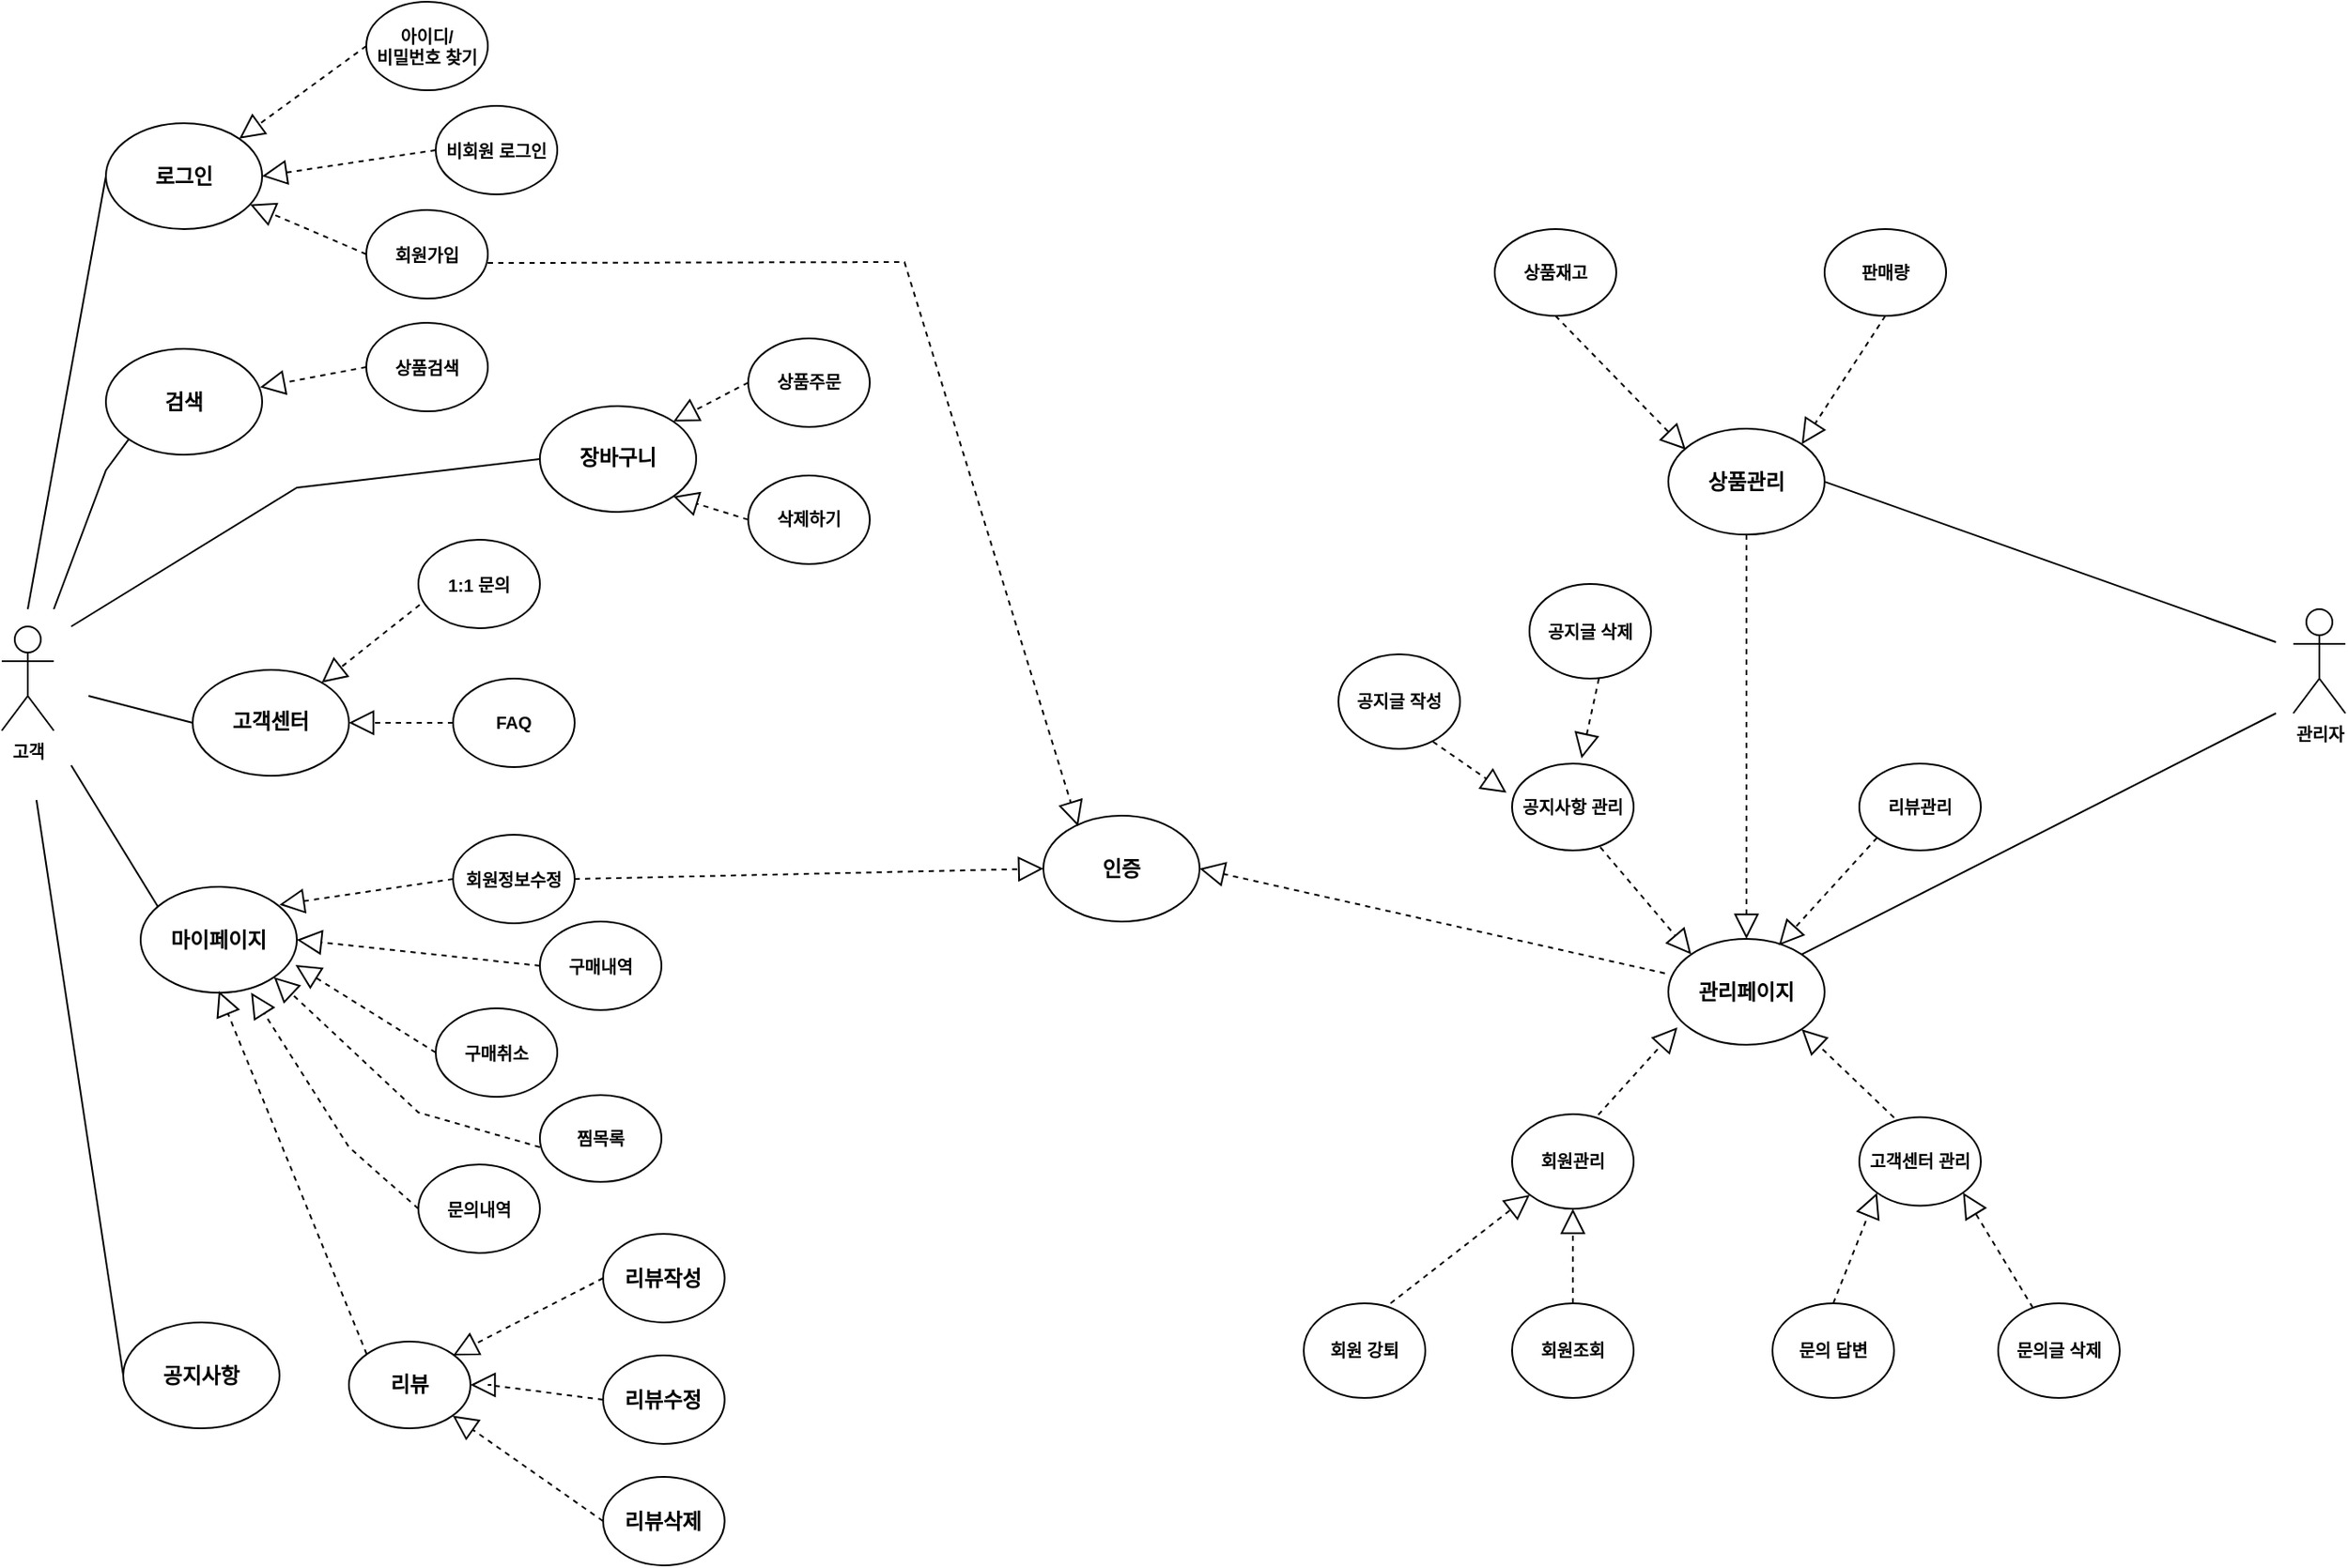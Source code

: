 <mxfile version="15.6.8" type="github">
  <diagram id="B6r3BOdKS04X0gsQsjvU" name="Page-1">
    <mxGraphModel dx="1550" dy="867" grid="1" gridSize="10" guides="1" tooltips="1" connect="1" arrows="1" fold="1" page="1" pageScale="1" pageWidth="1390" pageHeight="980" math="0" shadow="0">
      <root>
        <mxCell id="0" />
        <mxCell id="1" parent="0" />
        <mxCell id="a5ZnZFO5k9ZY8b-LJ0SS-1" value="&lt;b&gt;로그인&lt;/b&gt;" style="ellipse;whiteSpace=wrap;html=1;" vertex="1" parent="1">
          <mxGeometry x="80" y="130" width="90" height="61" as="geometry" />
        </mxCell>
        <mxCell id="a5ZnZFO5k9ZY8b-LJ0SS-3" value="&lt;b&gt;검색&lt;/b&gt;" style="ellipse;whiteSpace=wrap;html=1;" vertex="1" parent="1">
          <mxGeometry x="80" y="260" width="90" height="61" as="geometry" />
        </mxCell>
        <mxCell id="a5ZnZFO5k9ZY8b-LJ0SS-4" value="장바구니" style="ellipse;whiteSpace=wrap;html=1;fontStyle=1" vertex="1" parent="1">
          <mxGeometry x="330" y="292.96" width="90" height="61" as="geometry" />
        </mxCell>
        <mxCell id="a5ZnZFO5k9ZY8b-LJ0SS-5" value="리뷰" style="ellipse;whiteSpace=wrap;html=1;fontStyle=1" vertex="1" parent="1">
          <mxGeometry x="220" y="832" width="70" height="50" as="geometry" />
        </mxCell>
        <mxCell id="a5ZnZFO5k9ZY8b-LJ0SS-6" value="고객센터" style="ellipse;whiteSpace=wrap;html=1;fontStyle=1" vertex="1" parent="1">
          <mxGeometry x="130" y="444.96" width="90" height="61" as="geometry" />
        </mxCell>
        <mxCell id="a5ZnZFO5k9ZY8b-LJ0SS-10" value="" style="endArrow=none;html=1;rounded=0;entryX=0;entryY=1;entryDx=0;entryDy=0;" edge="1" parent="1" target="a5ZnZFO5k9ZY8b-LJ0SS-3">
          <mxGeometry width="50" height="50" relative="1" as="geometry">
            <mxPoint x="50" y="410" as="sourcePoint" />
            <mxPoint x="130" y="270" as="targetPoint" />
            <Array as="points">
              <mxPoint x="80" y="330" />
            </Array>
          </mxGeometry>
        </mxCell>
        <mxCell id="a5ZnZFO5k9ZY8b-LJ0SS-11" value="" style="endArrow=none;html=1;rounded=0;entryX=0;entryY=0.5;entryDx=0;entryDy=0;" edge="1" parent="1" target="a5ZnZFO5k9ZY8b-LJ0SS-4">
          <mxGeometry width="50" height="50" relative="1" as="geometry">
            <mxPoint x="60" y="420" as="sourcePoint" />
            <mxPoint x="190" y="550" as="targetPoint" />
            <Array as="points">
              <mxPoint x="190" y="340" />
            </Array>
          </mxGeometry>
        </mxCell>
        <mxCell id="a5ZnZFO5k9ZY8b-LJ0SS-13" value="" style="endArrow=none;html=1;rounded=0;entryX=0;entryY=0.5;entryDx=0;entryDy=0;" edge="1" parent="1" target="a5ZnZFO5k9ZY8b-LJ0SS-6">
          <mxGeometry width="50" height="50" relative="1" as="geometry">
            <mxPoint x="70" y="460" as="sourcePoint" />
            <mxPoint x="-10" y="454.96" as="targetPoint" />
            <Array as="points" />
          </mxGeometry>
        </mxCell>
        <mxCell id="a5ZnZFO5k9ZY8b-LJ0SS-14" value="" style="endArrow=none;html=1;rounded=0;entryX=0;entryY=0.5;entryDx=0;entryDy=0;" edge="1" parent="1" target="a5ZnZFO5k9ZY8b-LJ0SS-1">
          <mxGeometry width="50" height="50" relative="1" as="geometry">
            <mxPoint x="35" y="410" as="sourcePoint" />
            <mxPoint x="190" y="350" as="targetPoint" />
          </mxGeometry>
        </mxCell>
        <mxCell id="a5ZnZFO5k9ZY8b-LJ0SS-16" value="아이디/&lt;br style=&quot;font-size: 10px;&quot;&gt;비밀번호 찾기" style="ellipse;whiteSpace=wrap;html=1;fontStyle=1;fontSize=10;" vertex="1" parent="1">
          <mxGeometry x="230" y="60" width="70" height="51" as="geometry" />
        </mxCell>
        <mxCell id="a5ZnZFO5k9ZY8b-LJ0SS-17" value="비회원 로그인" style="ellipse;whiteSpace=wrap;html=1;fontStyle=1;fontSize=10;" vertex="1" parent="1">
          <mxGeometry x="270" y="120" width="70" height="51" as="geometry" />
        </mxCell>
        <mxCell id="a5ZnZFO5k9ZY8b-LJ0SS-20" value="" style="endArrow=block;dashed=1;endFill=0;endSize=12;html=1;rounded=0;exitX=0;exitY=0.5;exitDx=0;exitDy=0;entryX=1;entryY=0;entryDx=0;entryDy=0;" edge="1" parent="1" source="a5ZnZFO5k9ZY8b-LJ0SS-16" target="a5ZnZFO5k9ZY8b-LJ0SS-1">
          <mxGeometry width="160" relative="1" as="geometry">
            <mxPoint x="90" y="370" as="sourcePoint" />
            <mxPoint x="250" y="370" as="targetPoint" />
          </mxGeometry>
        </mxCell>
        <mxCell id="a5ZnZFO5k9ZY8b-LJ0SS-21" value="" style="endArrow=block;dashed=1;endFill=0;endSize=12;html=1;rounded=0;exitX=0;exitY=0.5;exitDx=0;exitDy=0;entryX=1;entryY=0.5;entryDx=0;entryDy=0;" edge="1" parent="1" source="a5ZnZFO5k9ZY8b-LJ0SS-17" target="a5ZnZFO5k9ZY8b-LJ0SS-1">
          <mxGeometry width="160" relative="1" as="geometry">
            <mxPoint x="240" y="100" as="sourcePoint" />
            <mxPoint x="166.82" y="148.787" as="targetPoint" />
          </mxGeometry>
        </mxCell>
        <mxCell id="a5ZnZFO5k9ZY8b-LJ0SS-23" value="상품검색" style="ellipse;whiteSpace=wrap;html=1;fontStyle=1;fontSize=10;" vertex="1" parent="1">
          <mxGeometry x="230" y="245" width="70" height="51" as="geometry" />
        </mxCell>
        <mxCell id="a5ZnZFO5k9ZY8b-LJ0SS-24" value="리뷰작성" style="ellipse;whiteSpace=wrap;html=1;fontStyle=1" vertex="1" parent="1">
          <mxGeometry x="366.39" y="770" width="70" height="51" as="geometry" />
        </mxCell>
        <mxCell id="a5ZnZFO5k9ZY8b-LJ0SS-25" value="구매취소" style="ellipse;whiteSpace=wrap;html=1;fontStyle=1;fontSize=10;" vertex="1" parent="1">
          <mxGeometry x="270" y="640" width="70" height="51" as="geometry" />
        </mxCell>
        <mxCell id="a5ZnZFO5k9ZY8b-LJ0SS-28" value="" style="endArrow=none;html=1;rounded=0;entryX=0;entryY=0.5;entryDx=0;entryDy=0;startArrow=none;" edge="1" parent="1">
          <mxGeometry width="50" height="50" relative="1" as="geometry">
            <mxPoint x="110" y="581.5" as="sourcePoint" />
            <mxPoint x="110" y="581" as="targetPoint" />
          </mxGeometry>
        </mxCell>
        <mxCell id="a5ZnZFO5k9ZY8b-LJ0SS-29" value="회원정보수정" style="ellipse;whiteSpace=wrap;html=1;fontStyle=1;fontSize=10;" vertex="1" parent="1">
          <mxGeometry x="280" y="540" width="70" height="51" as="geometry" />
        </mxCell>
        <mxCell id="a5ZnZFO5k9ZY8b-LJ0SS-30" value="구매내역" style="ellipse;whiteSpace=wrap;html=1;fontStyle=1;fontSize=10;" vertex="1" parent="1">
          <mxGeometry x="330" y="590" width="70" height="51" as="geometry" />
        </mxCell>
        <mxCell id="a5ZnZFO5k9ZY8b-LJ0SS-32" style="edgeStyle=orthogonalEdgeStyle;rounded=0;orthogonalLoop=1;jettySize=auto;html=1;exitX=0.5;exitY=1;exitDx=0;exitDy=0;fontSize=10;" edge="1" parent="1" source="a5ZnZFO5k9ZY8b-LJ0SS-29" target="a5ZnZFO5k9ZY8b-LJ0SS-29">
          <mxGeometry relative="1" as="geometry" />
        </mxCell>
        <mxCell id="a5ZnZFO5k9ZY8b-LJ0SS-33" value="&lt;b&gt;고객&lt;/b&gt;" style="shape=umlActor;verticalLabelPosition=bottom;verticalAlign=top;html=1;fontSize=10;" vertex="1" parent="1">
          <mxGeometry x="20" y="420" width="30" height="60" as="geometry" />
        </mxCell>
        <mxCell id="a5ZnZFO5k9ZY8b-LJ0SS-34" value="찜목록" style="ellipse;whiteSpace=wrap;html=1;fontStyle=1;fontSize=10;" vertex="1" parent="1">
          <mxGeometry x="330" y="690" width="70" height="50" as="geometry" />
        </mxCell>
        <mxCell id="a5ZnZFO5k9ZY8b-LJ0SS-35" value="" style="endArrow=block;dashed=1;endFill=0;endSize=12;html=1;rounded=0;exitX=0;exitY=0.5;exitDx=0;exitDy=0;entryX=1;entryY=1;entryDx=0;entryDy=0;" edge="1" parent="1" target="a5ZnZFO5k9ZY8b-LJ0SS-27">
          <mxGeometry width="160" relative="1" as="geometry">
            <mxPoint x="330" y="720" as="sourcePoint" />
            <mxPoint x="204.79" y="619.597" as="targetPoint" />
            <Array as="points">
              <mxPoint x="260" y="700" />
            </Array>
          </mxGeometry>
        </mxCell>
        <mxCell id="a5ZnZFO5k9ZY8b-LJ0SS-36" value="" style="endArrow=block;dashed=1;endFill=0;endSize=12;html=1;rounded=0;exitX=0;exitY=0.5;exitDx=0;exitDy=0;entryX=0.991;entryY=0.738;entryDx=0;entryDy=0;entryPerimeter=0;" edge="1" parent="1" source="a5ZnZFO5k9ZY8b-LJ0SS-25" target="a5ZnZFO5k9ZY8b-LJ0SS-27">
          <mxGeometry width="160" relative="1" as="geometry">
            <mxPoint x="270" y="610" as="sourcePoint" />
            <mxPoint x="220" y="610" as="targetPoint" />
          </mxGeometry>
        </mxCell>
        <mxCell id="a5ZnZFO5k9ZY8b-LJ0SS-37" value="" style="endArrow=block;dashed=1;endFill=0;endSize=12;html=1;rounded=0;exitX=0;exitY=0.5;exitDx=0;exitDy=0;entryX=1;entryY=0.5;entryDx=0;entryDy=0;" edge="1" parent="1" source="a5ZnZFO5k9ZY8b-LJ0SS-30" target="a5ZnZFO5k9ZY8b-LJ0SS-27">
          <mxGeometry width="160" relative="1" as="geometry">
            <mxPoint x="280" y="599" as="sourcePoint" />
            <mxPoint x="223.24" y="598.43" as="targetPoint" />
          </mxGeometry>
        </mxCell>
        <mxCell id="a5ZnZFO5k9ZY8b-LJ0SS-38" value="" style="endArrow=block;dashed=1;endFill=0;endSize=12;html=1;rounded=0;entryX=1;entryY=0.333;entryDx=0;entryDy=0;entryPerimeter=0;exitX=0;exitY=0.5;exitDx=0;exitDy=0;" edge="1" parent="1" source="a5ZnZFO5k9ZY8b-LJ0SS-29">
          <mxGeometry width="160" relative="1" as="geometry">
            <mxPoint x="240" y="570" as="sourcePoint" />
            <mxPoint x="180" y="580.313" as="targetPoint" />
          </mxGeometry>
        </mxCell>
        <mxCell id="a5ZnZFO5k9ZY8b-LJ0SS-39" value="문의내역" style="ellipse;whiteSpace=wrap;html=1;fontStyle=1;fontSize=10;" vertex="1" parent="1">
          <mxGeometry x="260" y="730" width="70" height="51" as="geometry" />
        </mxCell>
        <mxCell id="a5ZnZFO5k9ZY8b-LJ0SS-40" value="" style="endArrow=block;dashed=1;endFill=0;endSize=12;html=1;rounded=0;exitX=0;exitY=0.5;exitDx=0;exitDy=0;entryX=0.707;entryY=1;entryDx=0;entryDy=0;entryPerimeter=0;" edge="1" parent="1" source="a5ZnZFO5k9ZY8b-LJ0SS-39" target="a5ZnZFO5k9ZY8b-LJ0SS-27">
          <mxGeometry width="160" relative="1" as="geometry">
            <mxPoint x="277.61" y="751.38" as="sourcePoint" />
            <mxPoint x="190" y="630" as="targetPoint" />
            <Array as="points">
              <mxPoint x="220" y="720" />
            </Array>
          </mxGeometry>
        </mxCell>
        <mxCell id="a5ZnZFO5k9ZY8b-LJ0SS-41" value="" style="endArrow=block;dashed=1;endFill=0;endSize=12;html=1;rounded=0;exitX=0;exitY=0.5;exitDx=0;exitDy=0;entryX=0.987;entryY=0.363;entryDx=0;entryDy=0;entryPerimeter=0;" edge="1" parent="1" source="a5ZnZFO5k9ZY8b-LJ0SS-23" target="a5ZnZFO5k9ZY8b-LJ0SS-3">
          <mxGeometry width="160" relative="1" as="geometry">
            <mxPoint x="240" y="210" as="sourcePoint" />
            <mxPoint x="210" y="240" as="targetPoint" />
          </mxGeometry>
        </mxCell>
        <mxCell id="a5ZnZFO5k9ZY8b-LJ0SS-42" value="리뷰수정" style="ellipse;whiteSpace=wrap;html=1;fontStyle=1" vertex="1" parent="1">
          <mxGeometry x="366.39" y="840" width="70" height="51" as="geometry" />
        </mxCell>
        <mxCell id="a5ZnZFO5k9ZY8b-LJ0SS-43" value="리뷰삭제" style="ellipse;whiteSpace=wrap;html=1;fontStyle=1" vertex="1" parent="1">
          <mxGeometry x="366.39" y="910" width="70" height="51" as="geometry" />
        </mxCell>
        <mxCell id="a5ZnZFO5k9ZY8b-LJ0SS-45" value="" style="endArrow=block;dashed=1;endFill=0;endSize=12;html=1;rounded=0;exitX=0;exitY=0.5;exitDx=0;exitDy=0;entryX=0.857;entryY=0.16;entryDx=0;entryDy=0;entryPerimeter=0;" edge="1" parent="1" source="a5ZnZFO5k9ZY8b-LJ0SS-24" target="a5ZnZFO5k9ZY8b-LJ0SS-5">
          <mxGeometry width="160" relative="1" as="geometry">
            <mxPoint x="346.39" y="814.42" as="sourcePoint" />
            <mxPoint x="308.39" y="840" as="targetPoint" />
          </mxGeometry>
        </mxCell>
        <mxCell id="a5ZnZFO5k9ZY8b-LJ0SS-46" value="" style="endArrow=block;dashed=1;endFill=0;endSize=12;html=1;rounded=0;exitX=0;exitY=0.5;exitDx=0;exitDy=0;" edge="1" parent="1" source="a5ZnZFO5k9ZY8b-LJ0SS-42">
          <mxGeometry width="160" relative="1" as="geometry">
            <mxPoint x="346.39" y="874.42" as="sourcePoint" />
            <mxPoint x="290" y="857" as="targetPoint" />
            <Array as="points">
              <mxPoint x="300" y="857" />
            </Array>
          </mxGeometry>
        </mxCell>
        <mxCell id="a5ZnZFO5k9ZY8b-LJ0SS-47" value="" style="endArrow=block;dashed=1;endFill=0;endSize=12;html=1;rounded=0;exitX=0;exitY=0.5;exitDx=0;exitDy=0;entryX=1;entryY=1;entryDx=0;entryDy=0;" edge="1" parent="1" source="a5ZnZFO5k9ZY8b-LJ0SS-43" target="a5ZnZFO5k9ZY8b-LJ0SS-5">
          <mxGeometry width="160" relative="1" as="geometry">
            <mxPoint x="346.39" y="927.21" as="sourcePoint" />
            <mxPoint x="273.606" y="854.318" as="targetPoint" />
          </mxGeometry>
        </mxCell>
        <mxCell id="a5ZnZFO5k9ZY8b-LJ0SS-48" value="상품주문" style="ellipse;whiteSpace=wrap;html=1;fontStyle=1;fontSize=10;" vertex="1" parent="1">
          <mxGeometry x="450" y="253.96" width="70" height="51" as="geometry" />
        </mxCell>
        <mxCell id="a5ZnZFO5k9ZY8b-LJ0SS-49" value="" style="endArrow=block;dashed=1;endFill=0;endSize=12;html=1;rounded=0;exitX=0;exitY=0.5;exitDx=0;exitDy=0;entryX=1;entryY=0;entryDx=0;entryDy=0;" edge="1" parent="1" source="a5ZnZFO5k9ZY8b-LJ0SS-48" target="a5ZnZFO5k9ZY8b-LJ0SS-4">
          <mxGeometry width="160" relative="1" as="geometry">
            <mxPoint x="450" y="172.96" as="sourcePoint" />
            <mxPoint x="420" y="202.96" as="targetPoint" />
          </mxGeometry>
        </mxCell>
        <mxCell id="a5ZnZFO5k9ZY8b-LJ0SS-50" value="삭제하기" style="ellipse;whiteSpace=wrap;html=1;fontStyle=1;fontSize=10;" vertex="1" parent="1">
          <mxGeometry x="450" y="332.96" width="70" height="51" as="geometry" />
        </mxCell>
        <mxCell id="a5ZnZFO5k9ZY8b-LJ0SS-51" value="" style="endArrow=block;dashed=1;endFill=0;endSize=12;html=1;rounded=0;exitX=0;exitY=0.5;exitDx=0;exitDy=0;entryX=1;entryY=1;entryDx=0;entryDy=0;" edge="1" parent="1" source="a5ZnZFO5k9ZY8b-LJ0SS-50" target="a5ZnZFO5k9ZY8b-LJ0SS-4">
          <mxGeometry width="160" relative="1" as="geometry">
            <mxPoint x="450" y="242.96" as="sourcePoint" />
            <mxPoint x="420" y="272.96" as="targetPoint" />
          </mxGeometry>
        </mxCell>
        <mxCell id="a5ZnZFO5k9ZY8b-LJ0SS-60" value="회원가입" style="ellipse;whiteSpace=wrap;html=1;fontStyle=1;fontSize=10;" vertex="1" parent="1">
          <mxGeometry x="230" y="180" width="70" height="51" as="geometry" />
        </mxCell>
        <mxCell id="a5ZnZFO5k9ZY8b-LJ0SS-61" value="" style="endArrow=block;dashed=1;endFill=0;endSize=12;html=1;rounded=0;exitX=0;exitY=0.5;exitDx=0;exitDy=0;" edge="1" parent="1" source="a5ZnZFO5k9ZY8b-LJ0SS-60" target="a5ZnZFO5k9ZY8b-LJ0SS-1">
          <mxGeometry width="160" relative="1" as="geometry">
            <mxPoint x="240" y="155" as="sourcePoint" />
            <mxPoint x="180" y="210" as="targetPoint" />
          </mxGeometry>
        </mxCell>
        <mxCell id="a5ZnZFO5k9ZY8b-LJ0SS-62" value="1:1 문의" style="ellipse;whiteSpace=wrap;html=1;fontStyle=1;fontSize=10;" vertex="1" parent="1">
          <mxGeometry x="260" y="370" width="70" height="51" as="geometry" />
        </mxCell>
        <mxCell id="a5ZnZFO5k9ZY8b-LJ0SS-63" value="" style="endArrow=block;dashed=1;endFill=0;endSize=12;html=1;rounded=0;exitX=0.011;exitY=0.735;exitDx=0;exitDy=0;exitPerimeter=0;" edge="1" parent="1" source="a5ZnZFO5k9ZY8b-LJ0SS-62" target="a5ZnZFO5k9ZY8b-LJ0SS-6">
          <mxGeometry width="160" relative="1" as="geometry">
            <mxPoint x="260" y="370" as="sourcePoint" />
            <mxPoint x="209.962" y="344.962" as="targetPoint" />
          </mxGeometry>
        </mxCell>
        <mxCell id="a5ZnZFO5k9ZY8b-LJ0SS-64" value="FAQ" style="ellipse;whiteSpace=wrap;html=1;fontStyle=1;fontSize=10;" vertex="1" parent="1">
          <mxGeometry x="280" y="449.96" width="70" height="51" as="geometry" />
        </mxCell>
        <mxCell id="a5ZnZFO5k9ZY8b-LJ0SS-65" value="" style="endArrow=block;dashed=1;endFill=0;endSize=12;html=1;rounded=0;exitX=0;exitY=0.5;exitDx=0;exitDy=0;entryX=1;entryY=0.5;entryDx=0;entryDy=0;" edge="1" parent="1" source="a5ZnZFO5k9ZY8b-LJ0SS-64" target="a5ZnZFO5k9ZY8b-LJ0SS-6">
          <mxGeometry width="160" relative="1" as="geometry">
            <mxPoint x="270" y="405.0" as="sourcePoint" />
            <mxPoint x="211.229" y="460.583" as="targetPoint" />
          </mxGeometry>
        </mxCell>
        <mxCell id="a5ZnZFO5k9ZY8b-LJ0SS-27" value="마이페이지" style="ellipse;whiteSpace=wrap;html=1;fontStyle=1" vertex="1" parent="1">
          <mxGeometry x="100" y="570" width="90" height="61" as="geometry" />
        </mxCell>
        <mxCell id="a5ZnZFO5k9ZY8b-LJ0SS-66" value="" style="endArrow=none;html=1;rounded=0;entryX=0;entryY=0.5;entryDx=0;entryDy=0;" edge="1" parent="1">
          <mxGeometry width="50" height="50" relative="1" as="geometry">
            <mxPoint x="60" y="500" as="sourcePoint" />
            <mxPoint x="110" y="581.5" as="targetPoint" />
          </mxGeometry>
        </mxCell>
        <mxCell id="a5ZnZFO5k9ZY8b-LJ0SS-67" value="공지사항" style="ellipse;whiteSpace=wrap;html=1;fontStyle=1" vertex="1" parent="1">
          <mxGeometry x="90" y="821" width="90" height="61" as="geometry" />
        </mxCell>
        <mxCell id="a5ZnZFO5k9ZY8b-LJ0SS-68" value="" style="endArrow=none;html=1;rounded=0;entryX=0;entryY=0.5;entryDx=0;entryDy=0;" edge="1" parent="1" target="a5ZnZFO5k9ZY8b-LJ0SS-67">
          <mxGeometry width="50" height="50" relative="1" as="geometry">
            <mxPoint x="40" y="520" as="sourcePoint" />
            <mxPoint x="90" y="871" as="targetPoint" />
          </mxGeometry>
        </mxCell>
        <mxCell id="a5ZnZFO5k9ZY8b-LJ0SS-70" value="" style="endArrow=block;dashed=1;endFill=0;endSize=12;html=1;rounded=0;exitX=0;exitY=0;exitDx=0;exitDy=0;" edge="1" parent="1" source="a5ZnZFO5k9ZY8b-LJ0SS-5">
          <mxGeometry width="160" relative="1" as="geometry">
            <mxPoint x="198" y="796.5" as="sourcePoint" />
            <mxPoint x="145" y="630" as="targetPoint" />
          </mxGeometry>
        </mxCell>
        <mxCell id="a5ZnZFO5k9ZY8b-LJ0SS-71" value="인증" style="ellipse;whiteSpace=wrap;html=1;fontStyle=1" vertex="1" parent="1">
          <mxGeometry x="620" y="529" width="90" height="61" as="geometry" />
        </mxCell>
        <mxCell id="a5ZnZFO5k9ZY8b-LJ0SS-72" value="" style="endArrow=block;dashed=1;endFill=0;endSize=12;html=1;rounded=0;exitX=1;exitY=0.5;exitDx=0;exitDy=0;entryX=0;entryY=0.5;entryDx=0;entryDy=0;" edge="1" parent="1" source="a5ZnZFO5k9ZY8b-LJ0SS-29" target="a5ZnZFO5k9ZY8b-LJ0SS-71">
          <mxGeometry width="160" relative="1" as="geometry">
            <mxPoint x="460" y="345.5" as="sourcePoint" />
            <mxPoint x="680" y="430" as="targetPoint" />
            <Array as="points" />
          </mxGeometry>
        </mxCell>
        <mxCell id="a5ZnZFO5k9ZY8b-LJ0SS-73" value="" style="endArrow=block;dashed=1;endFill=0;endSize=12;html=1;rounded=0;exitX=0.5;exitY=0;exitDx=0;exitDy=0;entryX=0.222;entryY=0.099;entryDx=0;entryDy=0;entryPerimeter=0;" edge="1" parent="1" target="a5ZnZFO5k9ZY8b-LJ0SS-71">
          <mxGeometry width="160" relative="1" as="geometry">
            <mxPoint x="300" y="210.54" as="sourcePoint" />
            <mxPoint x="835" y="60.0" as="targetPoint" />
            <Array as="points">
              <mxPoint x="540" y="210" />
            </Array>
          </mxGeometry>
        </mxCell>
        <mxCell id="a5ZnZFO5k9ZY8b-LJ0SS-78" value="&lt;b&gt;관리자&lt;/b&gt;" style="shape=umlActor;verticalLabelPosition=bottom;verticalAlign=top;html=1;fontSize=10;" vertex="1" parent="1">
          <mxGeometry x="1340" y="410" width="30" height="60" as="geometry" />
        </mxCell>
        <mxCell id="a5ZnZFO5k9ZY8b-LJ0SS-79" value="관리페이지" style="ellipse;whiteSpace=wrap;html=1;fontStyle=1" vertex="1" parent="1">
          <mxGeometry x="980" y="600" width="90" height="61" as="geometry" />
        </mxCell>
        <mxCell id="a5ZnZFO5k9ZY8b-LJ0SS-80" value="상품관리" style="ellipse;whiteSpace=wrap;html=1;fontStyle=1" vertex="1" parent="1">
          <mxGeometry x="980" y="306.04" width="90" height="61" as="geometry" />
        </mxCell>
        <mxCell id="a5ZnZFO5k9ZY8b-LJ0SS-81" value="리뷰관리" style="ellipse;whiteSpace=wrap;html=1;fontStyle=1;fontSize=10;" vertex="1" parent="1">
          <mxGeometry x="1090" y="499" width="70" height="50" as="geometry" />
        </mxCell>
        <mxCell id="a5ZnZFO5k9ZY8b-LJ0SS-82" value="고객센터 관리" style="ellipse;whiteSpace=wrap;html=1;fontStyle=1;fontSize=10;" vertex="1" parent="1">
          <mxGeometry x="1090" y="702.75" width="70" height="51" as="geometry" />
        </mxCell>
        <mxCell id="a5ZnZFO5k9ZY8b-LJ0SS-83" value="회원관리" style="ellipse;whiteSpace=wrap;html=1;fontStyle=1;fontSize=10;" vertex="1" parent="1">
          <mxGeometry x="890" y="701" width="70" height="54.5" as="geometry" />
        </mxCell>
        <mxCell id="a5ZnZFO5k9ZY8b-LJ0SS-84" value="공지사항 관리" style="ellipse;whiteSpace=wrap;html=1;fontStyle=1;fontSize=10;" vertex="1" parent="1">
          <mxGeometry x="890" y="499" width="70" height="50" as="geometry" />
        </mxCell>
        <mxCell id="a5ZnZFO5k9ZY8b-LJ0SS-85" value="" style="endArrow=block;dashed=1;endFill=0;endSize=12;html=1;rounded=0;entryX=0;entryY=0;entryDx=0;entryDy=0;exitX=0.726;exitY=0.964;exitDx=0;exitDy=0;exitPerimeter=0;" edge="1" parent="1" source="a5ZnZFO5k9ZY8b-LJ0SS-84" target="a5ZnZFO5k9ZY8b-LJ0SS-79">
          <mxGeometry width="160" relative="1" as="geometry">
            <mxPoint x="940" y="509" as="sourcePoint" />
            <mxPoint x="1030" y="469.996" as="targetPoint" />
            <Array as="points" />
          </mxGeometry>
        </mxCell>
        <mxCell id="a5ZnZFO5k9ZY8b-LJ0SS-86" value="" style="endArrow=block;dashed=1;endFill=0;endSize=12;html=1;rounded=0;entryX=0.058;entryY=0.836;entryDx=0;entryDy=0;entryPerimeter=0;exitX=0.709;exitY=0.007;exitDx=0;exitDy=0;exitPerimeter=0;" edge="1" parent="1" source="a5ZnZFO5k9ZY8b-LJ0SS-83" target="a5ZnZFO5k9ZY8b-LJ0SS-79">
          <mxGeometry width="160" relative="1" as="geometry">
            <mxPoint x="925" y="701" as="sourcePoint" />
            <mxPoint x="970" y="634.5" as="targetPoint" />
            <Array as="points" />
          </mxGeometry>
        </mxCell>
        <mxCell id="a5ZnZFO5k9ZY8b-LJ0SS-87" value="" style="endArrow=block;dashed=1;endFill=0;endSize=12;html=1;rounded=0;entryX=1;entryY=1;entryDx=0;entryDy=0;exitX=0.286;exitY=0.005;exitDx=0;exitDy=0;exitPerimeter=0;" edge="1" parent="1" source="a5ZnZFO5k9ZY8b-LJ0SS-82" target="a5ZnZFO5k9ZY8b-LJ0SS-79">
          <mxGeometry width="160" relative="1" as="geometry">
            <mxPoint x="910" y="700" as="sourcePoint" />
            <mxPoint x="1000" y="660.996" as="targetPoint" />
            <Array as="points" />
          </mxGeometry>
        </mxCell>
        <mxCell id="a5ZnZFO5k9ZY8b-LJ0SS-88" value="" style="endArrow=block;dashed=1;endFill=0;endSize=12;html=1;rounded=0;entryX=0.707;entryY=0.062;entryDx=0;entryDy=0;exitX=0;exitY=1;exitDx=0;exitDy=0;entryPerimeter=0;" edge="1" parent="1" source="a5ZnZFO5k9ZY8b-LJ0SS-81" target="a5ZnZFO5k9ZY8b-LJ0SS-79">
          <mxGeometry width="160" relative="1" as="geometry">
            <mxPoint x="920" y="710" as="sourcePoint" />
            <mxPoint x="1010" y="670.996" as="targetPoint" />
            <Array as="points" />
          </mxGeometry>
        </mxCell>
        <mxCell id="a5ZnZFO5k9ZY8b-LJ0SS-89" value="" style="endArrow=none;html=1;rounded=0;fontSize=10;exitX=1;exitY=0;exitDx=0;exitDy=0;" edge="1" parent="1" source="a5ZnZFO5k9ZY8b-LJ0SS-79">
          <mxGeometry width="50" height="50" relative="1" as="geometry">
            <mxPoint x="1280" y="520" as="sourcePoint" />
            <mxPoint x="1330" y="470" as="targetPoint" />
          </mxGeometry>
        </mxCell>
        <mxCell id="a5ZnZFO5k9ZY8b-LJ0SS-91" value="" style="endArrow=none;html=1;rounded=0;fontSize=10;exitX=1;exitY=0.5;exitDx=0;exitDy=0;" edge="1" parent="1" source="a5ZnZFO5k9ZY8b-LJ0SS-80">
          <mxGeometry width="50" height="50" relative="1" as="geometry">
            <mxPoint x="1070.002" y="609.112" as="sourcePoint" />
            <mxPoint x="1330" y="429" as="targetPoint" />
          </mxGeometry>
        </mxCell>
        <mxCell id="a5ZnZFO5k9ZY8b-LJ0SS-92" value="판매량" style="ellipse;whiteSpace=wrap;html=1;fontStyle=1;fontSize=10;" vertex="1" parent="1">
          <mxGeometry x="1070" y="191" width="70" height="50" as="geometry" />
        </mxCell>
        <mxCell id="a5ZnZFO5k9ZY8b-LJ0SS-93" value="상품재고" style="ellipse;whiteSpace=wrap;html=1;fontStyle=1;fontSize=10;" vertex="1" parent="1">
          <mxGeometry x="880" y="191" width="70" height="50" as="geometry" />
        </mxCell>
        <mxCell id="a5ZnZFO5k9ZY8b-LJ0SS-94" value="" style="endArrow=block;dashed=1;endFill=0;endSize=12;html=1;rounded=0;entryX=1;entryY=0.5;entryDx=0;entryDy=0;exitX=-0.022;exitY=0.325;exitDx=0;exitDy=0;exitPerimeter=0;" edge="1" parent="1" source="a5ZnZFO5k9ZY8b-LJ0SS-79" target="a5ZnZFO5k9ZY8b-LJ0SS-71">
          <mxGeometry width="160" relative="1" as="geometry">
            <mxPoint x="900" y="690" as="sourcePoint" />
            <mxPoint x="990" y="650.996" as="targetPoint" />
            <Array as="points" />
          </mxGeometry>
        </mxCell>
        <mxCell id="a5ZnZFO5k9ZY8b-LJ0SS-96" value="" style="endArrow=block;dashed=1;endFill=0;endSize=12;html=1;rounded=0;entryX=1;entryY=0;entryDx=0;entryDy=0;exitX=0.5;exitY=1;exitDx=0;exitDy=0;" edge="1" parent="1" source="a5ZnZFO5k9ZY8b-LJ0SS-92" target="a5ZnZFO5k9ZY8b-LJ0SS-80">
          <mxGeometry width="160" relative="1" as="geometry">
            <mxPoint x="1010" y="286" as="sourcePoint" />
            <mxPoint x="1100" y="246.996" as="targetPoint" />
            <Array as="points" />
          </mxGeometry>
        </mxCell>
        <mxCell id="a5ZnZFO5k9ZY8b-LJ0SS-98" value="" style="endArrow=block;dashed=1;endFill=0;endSize=12;html=1;rounded=0;entryX=1;entryY=0;entryDx=0;entryDy=0;exitX=0.5;exitY=1;exitDx=0;exitDy=0;" edge="1" parent="1" source="a5ZnZFO5k9ZY8b-LJ0SS-93">
          <mxGeometry width="160" relative="1" as="geometry">
            <mxPoint x="1037.92" y="243.89" as="sourcePoint" />
            <mxPoint x="990.002" y="318.042" as="targetPoint" />
            <Array as="points" />
          </mxGeometry>
        </mxCell>
        <mxCell id="a5ZnZFO5k9ZY8b-LJ0SS-99" value="" style="endArrow=block;dashed=1;endFill=0;endSize=12;html=1;rounded=0;entryX=0.5;entryY=0;entryDx=0;entryDy=0;" edge="1" parent="1" target="a5ZnZFO5k9ZY8b-LJ0SS-79">
          <mxGeometry width="160" relative="1" as="geometry">
            <mxPoint x="1025" y="367" as="sourcePoint" />
            <mxPoint x="980.002" y="441.192" as="targetPoint" />
            <Array as="points" />
          </mxGeometry>
        </mxCell>
        <mxCell id="a5ZnZFO5k9ZY8b-LJ0SS-100" value="회원조회" style="ellipse;whiteSpace=wrap;html=1;fontStyle=1;fontSize=10;" vertex="1" parent="1">
          <mxGeometry x="890" y="810" width="70" height="54.5" as="geometry" />
        </mxCell>
        <mxCell id="a5ZnZFO5k9ZY8b-LJ0SS-101" value="" style="endArrow=block;dashed=1;endFill=0;endSize=12;html=1;rounded=0;entryX=0.5;entryY=1;entryDx=0;entryDy=0;exitX=0.5;exitY=0;exitDx=0;exitDy=0;" edge="1" parent="1" source="a5ZnZFO5k9ZY8b-LJ0SS-100" target="a5ZnZFO5k9ZY8b-LJ0SS-83">
          <mxGeometry width="160" relative="1" as="geometry">
            <mxPoint x="949.63" y="711.381" as="sourcePoint" />
            <mxPoint x="995.22" y="660.996" as="targetPoint" />
            <Array as="points" />
          </mxGeometry>
        </mxCell>
        <mxCell id="a5ZnZFO5k9ZY8b-LJ0SS-102" value="" style="endArrow=block;dashed=1;endFill=0;endSize=12;html=1;rounded=0;entryX=0;entryY=1;entryDx=0;entryDy=0;exitX=0.5;exitY=0;exitDx=0;exitDy=0;" edge="1" parent="1" source="a5ZnZFO5k9ZY8b-LJ0SS-103" target="a5ZnZFO5k9ZY8b-LJ0SS-82">
          <mxGeometry width="160" relative="1" as="geometry">
            <mxPoint x="1072.2" y="804.131" as="sourcePoint" />
            <mxPoint x="1117.79" y="753.746" as="targetPoint" />
            <Array as="points" />
          </mxGeometry>
        </mxCell>
        <mxCell id="a5ZnZFO5k9ZY8b-LJ0SS-103" value="문의 답변" style="ellipse;whiteSpace=wrap;html=1;fontStyle=1;fontSize=10;" vertex="1" parent="1">
          <mxGeometry x="1040" y="810" width="70" height="54.5" as="geometry" />
        </mxCell>
        <mxCell id="a5ZnZFO5k9ZY8b-LJ0SS-104" value="문의글 삭제" style="ellipse;whiteSpace=wrap;html=1;fontStyle=1;fontSize=10;" vertex="1" parent="1">
          <mxGeometry x="1170" y="810" width="70" height="54.5" as="geometry" />
        </mxCell>
        <mxCell id="a5ZnZFO5k9ZY8b-LJ0SS-106" value="" style="endArrow=block;dashed=1;endFill=0;endSize=12;html=1;rounded=0;entryX=1;entryY=1;entryDx=0;entryDy=0;" edge="1" parent="1" source="a5ZnZFO5k9ZY8b-LJ0SS-104" target="a5ZnZFO5k9ZY8b-LJ0SS-82">
          <mxGeometry width="160" relative="1" as="geometry">
            <mxPoint x="1105" y="820" as="sourcePoint" />
            <mxPoint x="1127.79" y="763.746" as="targetPoint" />
            <Array as="points" />
          </mxGeometry>
        </mxCell>
        <mxCell id="a5ZnZFO5k9ZY8b-LJ0SS-107" value="회원 강퇴" style="ellipse;whiteSpace=wrap;html=1;fontStyle=1;fontSize=10;" vertex="1" parent="1">
          <mxGeometry x="770" y="810" width="70" height="54.5" as="geometry" />
        </mxCell>
        <mxCell id="a5ZnZFO5k9ZY8b-LJ0SS-109" value="" style="endArrow=block;dashed=1;endFill=0;endSize=12;html=1;rounded=0;exitX=0.709;exitY=0.007;exitDx=0;exitDy=0;exitPerimeter=0;" edge="1" parent="1" target="a5ZnZFO5k9ZY8b-LJ0SS-83">
          <mxGeometry width="160" relative="1" as="geometry">
            <mxPoint x="820.0" y="810.001" as="sourcePoint" />
            <mxPoint x="865.59" y="759.616" as="targetPoint" />
            <Array as="points" />
          </mxGeometry>
        </mxCell>
        <mxCell id="a5ZnZFO5k9ZY8b-LJ0SS-110" value="" style="endArrow=block;dashed=1;endFill=0;endSize=12;html=1;rounded=0;entryX=-0.046;entryY=0.336;entryDx=0;entryDy=0;entryPerimeter=0;exitX=0.709;exitY=0.007;exitDx=0;exitDy=0;exitPerimeter=0;" edge="1" parent="1" target="a5ZnZFO5k9ZY8b-LJ0SS-84">
          <mxGeometry width="160" relative="1" as="geometry">
            <mxPoint x="844.41" y="486.381" as="sourcePoint" />
            <mxPoint x="890.0" y="435.996" as="targetPoint" />
            <Array as="points" />
          </mxGeometry>
        </mxCell>
        <mxCell id="a5ZnZFO5k9ZY8b-LJ0SS-111" value="공지글 삭제" style="ellipse;whiteSpace=wrap;html=1;fontStyle=1;fontSize=10;" vertex="1" parent="1">
          <mxGeometry x="900" y="395.46" width="70" height="54.5" as="geometry" />
        </mxCell>
        <mxCell id="a5ZnZFO5k9ZY8b-LJ0SS-112" value="공지글 작성" style="ellipse;whiteSpace=wrap;html=1;fontStyle=1;fontSize=10;" vertex="1" parent="1">
          <mxGeometry x="790" y="436" width="70" height="54.5" as="geometry" />
        </mxCell>
        <mxCell id="a5ZnZFO5k9ZY8b-LJ0SS-114" value="" style="endArrow=block;dashed=1;endFill=0;endSize=12;html=1;rounded=0;" edge="1" parent="1">
          <mxGeometry width="160" relative="1" as="geometry">
            <mxPoint x="940" y="450" as="sourcePoint" />
            <mxPoint x="930" y="496" as="targetPoint" />
            <Array as="points" />
          </mxGeometry>
        </mxCell>
      </root>
    </mxGraphModel>
  </diagram>
</mxfile>
